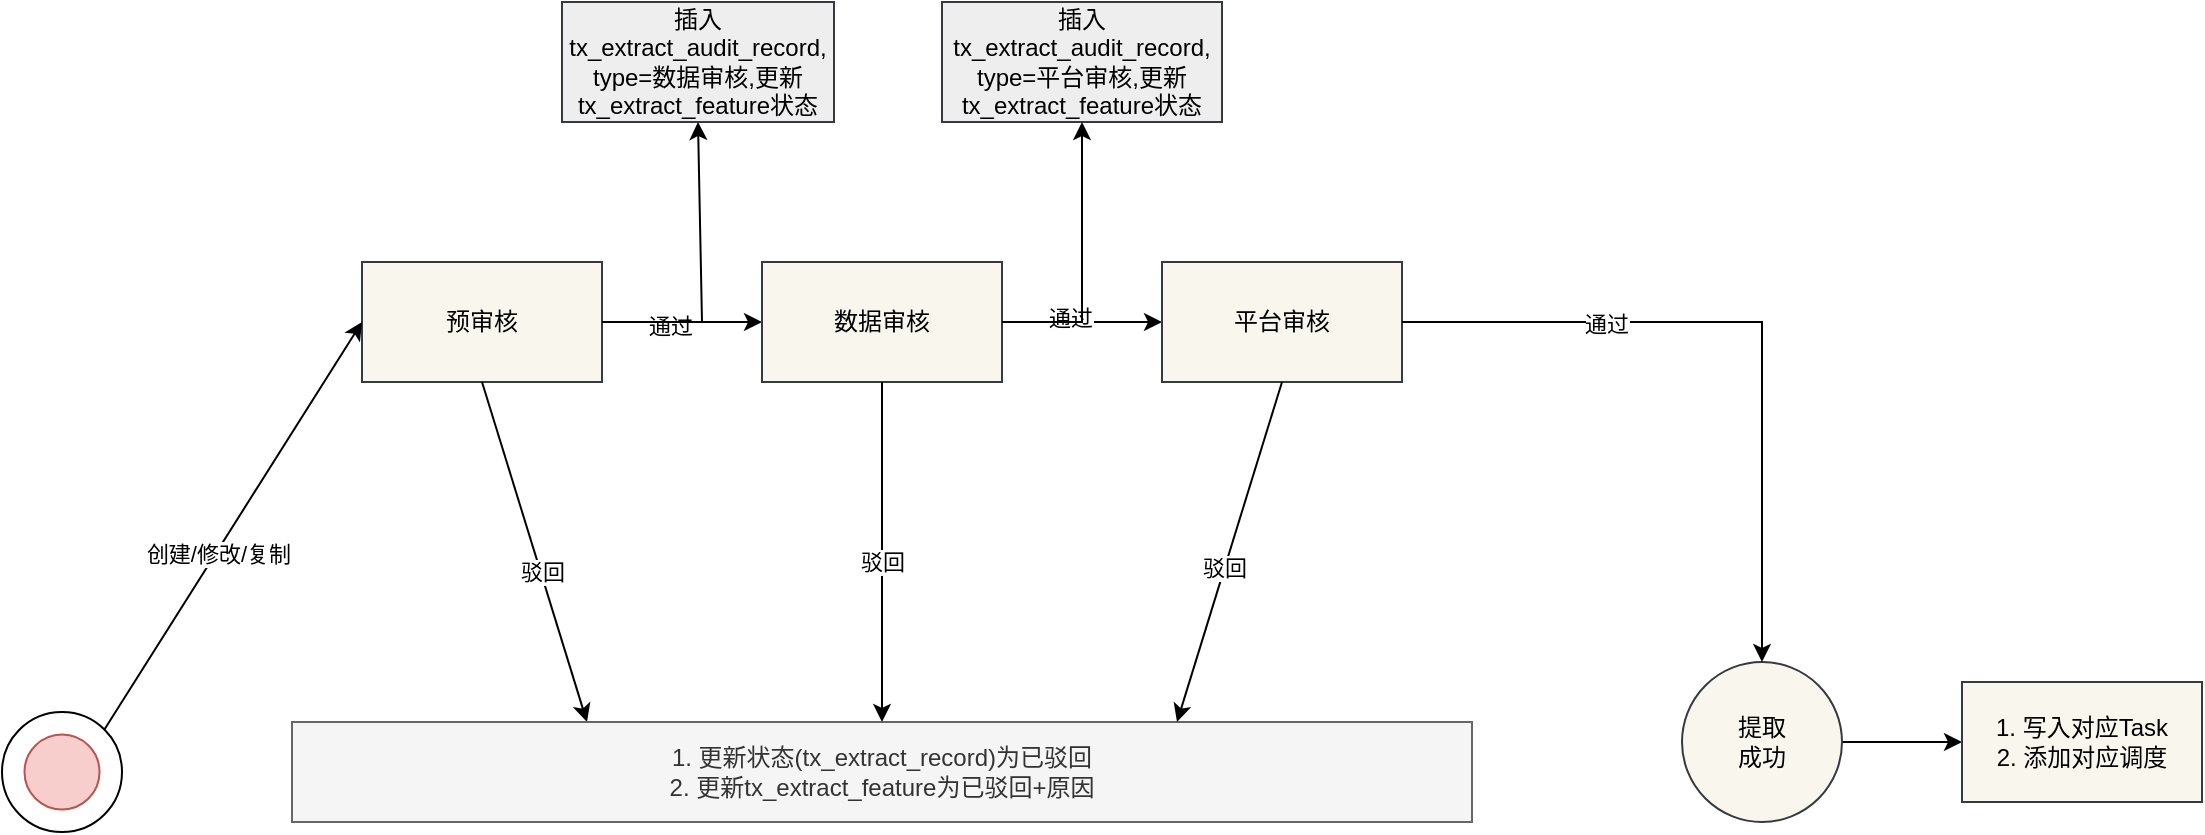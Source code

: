 <mxfile version="18.1.3" type="github">
  <diagram id="YkF6C_kO4ZG31b6sHu20" name="Page-1">
    <mxGraphModel dx="1249" dy="809" grid="1" gridSize="10" guides="1" tooltips="1" connect="1" arrows="1" fold="1" page="1" pageScale="1" pageWidth="827" pageHeight="1169" math="0" shadow="0">
      <root>
        <mxCell id="0" />
        <mxCell id="1" parent="0" />
        <mxCell id="geoumopevJTpd1IuXlFz-4" value="" style="group" vertex="1" connectable="0" parent="1">
          <mxGeometry x="70" y="375" width="60" height="60" as="geometry" />
        </mxCell>
        <mxCell id="geoumopevJTpd1IuXlFz-2" value="" style="ellipse;whiteSpace=wrap;html=1;aspect=fixed;" vertex="1" parent="geoumopevJTpd1IuXlFz-4">
          <mxGeometry width="60" height="60" as="geometry" />
        </mxCell>
        <mxCell id="geoumopevJTpd1IuXlFz-3" value="" style="ellipse;whiteSpace=wrap;html=1;aspect=fixed;fillColor=#f8cecc;strokeColor=#b85450;" vertex="1" parent="geoumopevJTpd1IuXlFz-4">
          <mxGeometry x="11.25" y="11.25" width="37.5" height="37.5" as="geometry" />
        </mxCell>
        <mxCell id="geoumopevJTpd1IuXlFz-9" value="" style="edgeStyle=orthogonalEdgeStyle;rounded=0;orthogonalLoop=1;jettySize=auto;html=1;" edge="1" parent="1" source="geoumopevJTpd1IuXlFz-5" target="geoumopevJTpd1IuXlFz-8">
          <mxGeometry relative="1" as="geometry" />
        </mxCell>
        <mxCell id="geoumopevJTpd1IuXlFz-20" value="通过" style="edgeLabel;html=1;align=center;verticalAlign=middle;resizable=0;points=[];" vertex="1" connectable="0" parent="geoumopevJTpd1IuXlFz-9">
          <mxGeometry x="-0.15" y="-1" relative="1" as="geometry">
            <mxPoint y="1" as="offset" />
          </mxGeometry>
        </mxCell>
        <mxCell id="geoumopevJTpd1IuXlFz-5" value="预审核" style="rounded=0;whiteSpace=wrap;html=1;fillColor=#f9f7ed;strokeColor=#36393d;" vertex="1" parent="1">
          <mxGeometry x="250" y="150" width="120" height="60" as="geometry" />
        </mxCell>
        <mxCell id="geoumopevJTpd1IuXlFz-6" value="" style="endArrow=classic;html=1;rounded=0;entryX=0;entryY=0.5;entryDx=0;entryDy=0;exitX=1;exitY=0;exitDx=0;exitDy=0;" edge="1" parent="1" source="geoumopevJTpd1IuXlFz-2" target="geoumopevJTpd1IuXlFz-5">
          <mxGeometry width="50" height="50" relative="1" as="geometry">
            <mxPoint x="170" y="250" as="sourcePoint" />
            <mxPoint x="220" y="200" as="targetPoint" />
          </mxGeometry>
        </mxCell>
        <mxCell id="geoumopevJTpd1IuXlFz-7" value="创建/修改/复制" style="edgeLabel;html=1;align=center;verticalAlign=middle;resizable=0;points=[];" vertex="1" connectable="0" parent="geoumopevJTpd1IuXlFz-6">
          <mxGeometry x="-0.134" y="-1" relative="1" as="geometry">
            <mxPoint as="offset" />
          </mxGeometry>
        </mxCell>
        <mxCell id="geoumopevJTpd1IuXlFz-11" value="" style="edgeStyle=orthogonalEdgeStyle;rounded=0;orthogonalLoop=1;jettySize=auto;html=1;" edge="1" parent="1" source="geoumopevJTpd1IuXlFz-8" target="geoumopevJTpd1IuXlFz-10">
          <mxGeometry relative="1" as="geometry" />
        </mxCell>
        <mxCell id="geoumopevJTpd1IuXlFz-15" value="通过" style="edgeLabel;html=1;align=center;verticalAlign=middle;resizable=0;points=[];" vertex="1" connectable="0" parent="geoumopevJTpd1IuXlFz-11">
          <mxGeometry x="-0.15" y="3" relative="1" as="geometry">
            <mxPoint y="1" as="offset" />
          </mxGeometry>
        </mxCell>
        <mxCell id="geoumopevJTpd1IuXlFz-8" value="数据审核" style="rounded=0;whiteSpace=wrap;html=1;fillColor=#f9f7ed;strokeColor=#36393d;" vertex="1" parent="1">
          <mxGeometry x="450" y="150" width="120" height="60" as="geometry" />
        </mxCell>
        <mxCell id="geoumopevJTpd1IuXlFz-10" value="平台审核" style="rounded=0;whiteSpace=wrap;html=1;fillColor=#f9f7ed;strokeColor=#36393d;" vertex="1" parent="1">
          <mxGeometry x="650" y="150" width="120" height="60" as="geometry" />
        </mxCell>
        <mxCell id="geoumopevJTpd1IuXlFz-32" value="" style="edgeStyle=orthogonalEdgeStyle;rounded=0;orthogonalLoop=1;jettySize=auto;html=1;" edge="1" parent="1" source="geoumopevJTpd1IuXlFz-12" target="geoumopevJTpd1IuXlFz-31">
          <mxGeometry relative="1" as="geometry" />
        </mxCell>
        <mxCell id="geoumopevJTpd1IuXlFz-12" value="提取&lt;br&gt;成功" style="ellipse;whiteSpace=wrap;html=1;aspect=fixed;fillColor=#f9f7ed;strokeColor=#36393d;" vertex="1" parent="1">
          <mxGeometry x="910" y="350" width="80" height="80" as="geometry" />
        </mxCell>
        <mxCell id="geoumopevJTpd1IuXlFz-13" value="" style="edgeStyle=orthogonalEdgeStyle;rounded=0;orthogonalLoop=1;jettySize=auto;html=1;entryX=0.5;entryY=0;entryDx=0;entryDy=0;exitX=1;exitY=0.5;exitDx=0;exitDy=0;" edge="1" parent="1" source="geoumopevJTpd1IuXlFz-10" target="geoumopevJTpd1IuXlFz-12">
          <mxGeometry relative="1" as="geometry">
            <mxPoint x="580" y="190" as="sourcePoint" />
            <mxPoint x="660" y="190" as="targetPoint" />
          </mxGeometry>
        </mxCell>
        <mxCell id="geoumopevJTpd1IuXlFz-14" value="通过" style="edgeLabel;html=1;align=center;verticalAlign=middle;resizable=0;points=[];" vertex="1" connectable="0" parent="geoumopevJTpd1IuXlFz-13">
          <mxGeometry x="-0.418" relative="1" as="geometry">
            <mxPoint y="1" as="offset" />
          </mxGeometry>
        </mxCell>
        <mxCell id="geoumopevJTpd1IuXlFz-17" value="" style="endArrow=classic;html=1;rounded=0;exitX=0.5;exitY=1;exitDx=0;exitDy=0;entryX=0.25;entryY=0;entryDx=0;entryDy=0;" edge="1" parent="1" source="geoumopevJTpd1IuXlFz-5" target="geoumopevJTpd1IuXlFz-19">
          <mxGeometry width="50" height="50" relative="1" as="geometry">
            <mxPoint x="360" y="290" as="sourcePoint" />
            <mxPoint x="300" y="340" as="targetPoint" />
          </mxGeometry>
        </mxCell>
        <mxCell id="geoumopevJTpd1IuXlFz-28" value="驳回" style="edgeLabel;html=1;align=center;verticalAlign=middle;resizable=0;points=[];" vertex="1" connectable="0" parent="geoumopevJTpd1IuXlFz-17">
          <mxGeometry x="0.117" relative="1" as="geometry">
            <mxPoint as="offset" />
          </mxGeometry>
        </mxCell>
        <mxCell id="geoumopevJTpd1IuXlFz-19" value="1. 更新状态(tx_extract_record)为已驳回&lt;br&gt;2. 更新tx_extract_feature为已驳回+原因" style="rounded=0;whiteSpace=wrap;html=1;fillColor=#f5f5f5;fontColor=#333333;strokeColor=#666666;" vertex="1" parent="1">
          <mxGeometry x="215" y="380" width="590" height="50" as="geometry" />
        </mxCell>
        <mxCell id="geoumopevJTpd1IuXlFz-21" value="" style="endArrow=classic;html=1;rounded=0;exitX=0.5;exitY=1;exitDx=0;exitDy=0;" edge="1" parent="1" source="geoumopevJTpd1IuXlFz-8" target="geoumopevJTpd1IuXlFz-19">
          <mxGeometry width="50" height="50" relative="1" as="geometry">
            <mxPoint x="320" y="220" as="sourcePoint" />
            <mxPoint x="316.25" y="420" as="targetPoint" />
          </mxGeometry>
        </mxCell>
        <mxCell id="geoumopevJTpd1IuXlFz-29" value="驳回" style="edgeLabel;html=1;align=center;verticalAlign=middle;resizable=0;points=[];" vertex="1" connectable="0" parent="geoumopevJTpd1IuXlFz-21">
          <mxGeometry x="0.059" relative="1" as="geometry">
            <mxPoint as="offset" />
          </mxGeometry>
        </mxCell>
        <mxCell id="geoumopevJTpd1IuXlFz-22" value="" style="endArrow=classic;html=1;rounded=0;exitX=0.5;exitY=1;exitDx=0;exitDy=0;entryX=0.75;entryY=0;entryDx=0;entryDy=0;" edge="1" parent="1" source="geoumopevJTpd1IuXlFz-10" target="geoumopevJTpd1IuXlFz-19">
          <mxGeometry width="50" height="50" relative="1" as="geometry">
            <mxPoint x="330" y="230" as="sourcePoint" />
            <mxPoint x="326.25" y="430" as="targetPoint" />
          </mxGeometry>
        </mxCell>
        <mxCell id="geoumopevJTpd1IuXlFz-30" value="驳回" style="edgeLabel;html=1;align=center;verticalAlign=middle;resizable=0;points=[];" vertex="1" connectable="0" parent="geoumopevJTpd1IuXlFz-22">
          <mxGeometry x="0.098" y="-1" relative="1" as="geometry">
            <mxPoint as="offset" />
          </mxGeometry>
        </mxCell>
        <mxCell id="geoumopevJTpd1IuXlFz-23" value="插入tx_extract_audit_record, type=数据审核,更新tx_extract_feature状态" style="rounded=0;whiteSpace=wrap;html=1;fillColor=#eeeeee;strokeColor=#36393d;" vertex="1" parent="1">
          <mxGeometry x="350" y="20" width="136" height="60" as="geometry" />
        </mxCell>
        <mxCell id="geoumopevJTpd1IuXlFz-24" value="" style="endArrow=classic;html=1;rounded=0;exitX=1;exitY=0.5;exitDx=0;exitDy=0;entryX=0.5;entryY=1;entryDx=0;entryDy=0;" edge="1" parent="1" source="geoumopevJTpd1IuXlFz-5" target="geoumopevJTpd1IuXlFz-23">
          <mxGeometry width="50" height="50" relative="1" as="geometry">
            <mxPoint x="190" y="150" as="sourcePoint" />
            <mxPoint x="240" y="100" as="targetPoint" />
            <Array as="points">
              <mxPoint x="420" y="180" />
            </Array>
          </mxGeometry>
        </mxCell>
        <mxCell id="geoumopevJTpd1IuXlFz-25" value="插入tx_extract_audit_record, type=平台审核,更新tx_extract_feature状态" style="rounded=0;whiteSpace=wrap;html=1;fillColor=#eeeeee;strokeColor=#36393d;" vertex="1" parent="1">
          <mxGeometry x="540" y="20" width="140" height="60" as="geometry" />
        </mxCell>
        <mxCell id="geoumopevJTpd1IuXlFz-26" value="" style="endArrow=classic;html=1;rounded=0;exitX=1;exitY=0.5;exitDx=0;exitDy=0;entryX=0.5;entryY=1;entryDx=0;entryDy=0;" edge="1" parent="1" source="geoumopevJTpd1IuXlFz-8" target="geoumopevJTpd1IuXlFz-25">
          <mxGeometry width="50" height="50" relative="1" as="geometry">
            <mxPoint x="580" y="160" as="sourcePoint" />
            <mxPoint x="631" y="60" as="targetPoint" />
            <Array as="points">
              <mxPoint x="610" y="180" />
            </Array>
          </mxGeometry>
        </mxCell>
        <mxCell id="geoumopevJTpd1IuXlFz-31" value="1. 写入对应Task&lt;br&gt;2. 添加对应调度" style="whiteSpace=wrap;html=1;fillColor=#f9f7ed;strokeColor=#36393d;" vertex="1" parent="1">
          <mxGeometry x="1050" y="360" width="120" height="60" as="geometry" />
        </mxCell>
      </root>
    </mxGraphModel>
  </diagram>
</mxfile>
